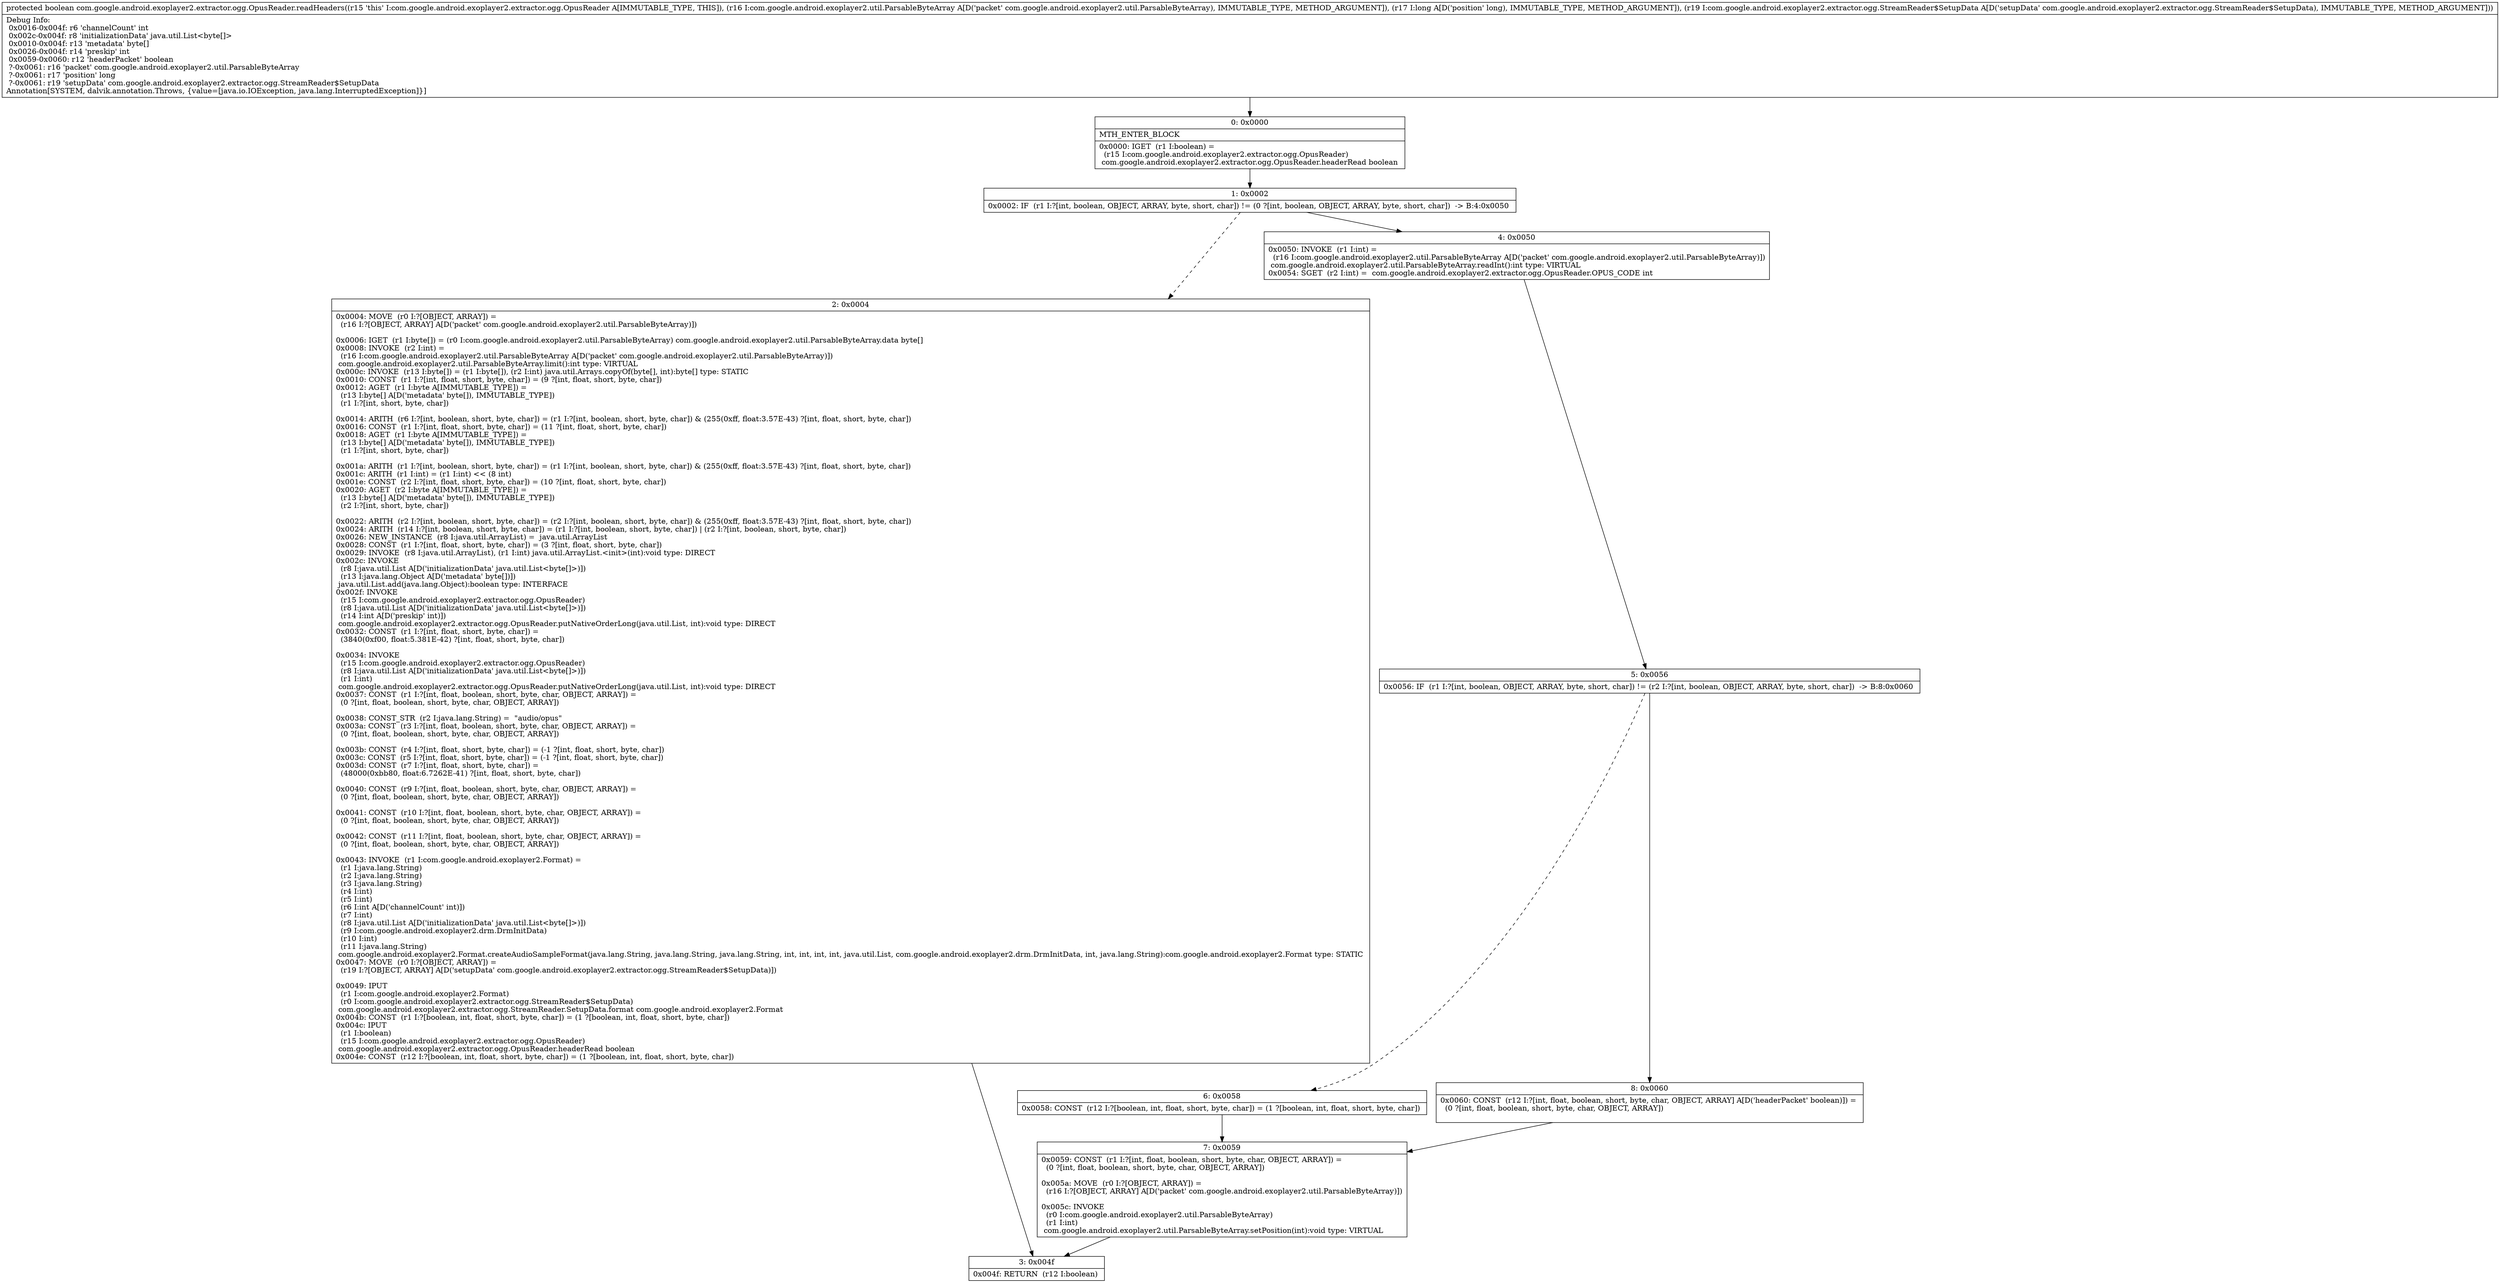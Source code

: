 digraph "CFG forcom.google.android.exoplayer2.extractor.ogg.OpusReader.readHeaders(Lcom\/google\/android\/exoplayer2\/util\/ParsableByteArray;JLcom\/google\/android\/exoplayer2\/extractor\/ogg\/StreamReader$SetupData;)Z" {
Node_0 [shape=record,label="{0\:\ 0x0000|MTH_ENTER_BLOCK\l|0x0000: IGET  (r1 I:boolean) = \l  (r15 I:com.google.android.exoplayer2.extractor.ogg.OpusReader)\l com.google.android.exoplayer2.extractor.ogg.OpusReader.headerRead boolean \l}"];
Node_1 [shape=record,label="{1\:\ 0x0002|0x0002: IF  (r1 I:?[int, boolean, OBJECT, ARRAY, byte, short, char]) != (0 ?[int, boolean, OBJECT, ARRAY, byte, short, char])  \-\> B:4:0x0050 \l}"];
Node_2 [shape=record,label="{2\:\ 0x0004|0x0004: MOVE  (r0 I:?[OBJECT, ARRAY]) = \l  (r16 I:?[OBJECT, ARRAY] A[D('packet' com.google.android.exoplayer2.util.ParsableByteArray)])\l \l0x0006: IGET  (r1 I:byte[]) = (r0 I:com.google.android.exoplayer2.util.ParsableByteArray) com.google.android.exoplayer2.util.ParsableByteArray.data byte[] \l0x0008: INVOKE  (r2 I:int) = \l  (r16 I:com.google.android.exoplayer2.util.ParsableByteArray A[D('packet' com.google.android.exoplayer2.util.ParsableByteArray)])\l com.google.android.exoplayer2.util.ParsableByteArray.limit():int type: VIRTUAL \l0x000c: INVOKE  (r13 I:byte[]) = (r1 I:byte[]), (r2 I:int) java.util.Arrays.copyOf(byte[], int):byte[] type: STATIC \l0x0010: CONST  (r1 I:?[int, float, short, byte, char]) = (9 ?[int, float, short, byte, char]) \l0x0012: AGET  (r1 I:byte A[IMMUTABLE_TYPE]) = \l  (r13 I:byte[] A[D('metadata' byte[]), IMMUTABLE_TYPE])\l  (r1 I:?[int, short, byte, char])\l \l0x0014: ARITH  (r6 I:?[int, boolean, short, byte, char]) = (r1 I:?[int, boolean, short, byte, char]) & (255(0xff, float:3.57E\-43) ?[int, float, short, byte, char]) \l0x0016: CONST  (r1 I:?[int, float, short, byte, char]) = (11 ?[int, float, short, byte, char]) \l0x0018: AGET  (r1 I:byte A[IMMUTABLE_TYPE]) = \l  (r13 I:byte[] A[D('metadata' byte[]), IMMUTABLE_TYPE])\l  (r1 I:?[int, short, byte, char])\l \l0x001a: ARITH  (r1 I:?[int, boolean, short, byte, char]) = (r1 I:?[int, boolean, short, byte, char]) & (255(0xff, float:3.57E\-43) ?[int, float, short, byte, char]) \l0x001c: ARITH  (r1 I:int) = (r1 I:int) \<\< (8 int) \l0x001e: CONST  (r2 I:?[int, float, short, byte, char]) = (10 ?[int, float, short, byte, char]) \l0x0020: AGET  (r2 I:byte A[IMMUTABLE_TYPE]) = \l  (r13 I:byte[] A[D('metadata' byte[]), IMMUTABLE_TYPE])\l  (r2 I:?[int, short, byte, char])\l \l0x0022: ARITH  (r2 I:?[int, boolean, short, byte, char]) = (r2 I:?[int, boolean, short, byte, char]) & (255(0xff, float:3.57E\-43) ?[int, float, short, byte, char]) \l0x0024: ARITH  (r14 I:?[int, boolean, short, byte, char]) = (r1 I:?[int, boolean, short, byte, char]) \| (r2 I:?[int, boolean, short, byte, char]) \l0x0026: NEW_INSTANCE  (r8 I:java.util.ArrayList) =  java.util.ArrayList \l0x0028: CONST  (r1 I:?[int, float, short, byte, char]) = (3 ?[int, float, short, byte, char]) \l0x0029: INVOKE  (r8 I:java.util.ArrayList), (r1 I:int) java.util.ArrayList.\<init\>(int):void type: DIRECT \l0x002c: INVOKE  \l  (r8 I:java.util.List A[D('initializationData' java.util.List\<byte[]\>)])\l  (r13 I:java.lang.Object A[D('metadata' byte[])])\l java.util.List.add(java.lang.Object):boolean type: INTERFACE \l0x002f: INVOKE  \l  (r15 I:com.google.android.exoplayer2.extractor.ogg.OpusReader)\l  (r8 I:java.util.List A[D('initializationData' java.util.List\<byte[]\>)])\l  (r14 I:int A[D('preskip' int)])\l com.google.android.exoplayer2.extractor.ogg.OpusReader.putNativeOrderLong(java.util.List, int):void type: DIRECT \l0x0032: CONST  (r1 I:?[int, float, short, byte, char]) = \l  (3840(0xf00, float:5.381E\-42) ?[int, float, short, byte, char])\l \l0x0034: INVOKE  \l  (r15 I:com.google.android.exoplayer2.extractor.ogg.OpusReader)\l  (r8 I:java.util.List A[D('initializationData' java.util.List\<byte[]\>)])\l  (r1 I:int)\l com.google.android.exoplayer2.extractor.ogg.OpusReader.putNativeOrderLong(java.util.List, int):void type: DIRECT \l0x0037: CONST  (r1 I:?[int, float, boolean, short, byte, char, OBJECT, ARRAY]) = \l  (0 ?[int, float, boolean, short, byte, char, OBJECT, ARRAY])\l \l0x0038: CONST_STR  (r2 I:java.lang.String) =  \"audio\/opus\" \l0x003a: CONST  (r3 I:?[int, float, boolean, short, byte, char, OBJECT, ARRAY]) = \l  (0 ?[int, float, boolean, short, byte, char, OBJECT, ARRAY])\l \l0x003b: CONST  (r4 I:?[int, float, short, byte, char]) = (\-1 ?[int, float, short, byte, char]) \l0x003c: CONST  (r5 I:?[int, float, short, byte, char]) = (\-1 ?[int, float, short, byte, char]) \l0x003d: CONST  (r7 I:?[int, float, short, byte, char]) = \l  (48000(0xbb80, float:6.7262E\-41) ?[int, float, short, byte, char])\l \l0x0040: CONST  (r9 I:?[int, float, boolean, short, byte, char, OBJECT, ARRAY]) = \l  (0 ?[int, float, boolean, short, byte, char, OBJECT, ARRAY])\l \l0x0041: CONST  (r10 I:?[int, float, boolean, short, byte, char, OBJECT, ARRAY]) = \l  (0 ?[int, float, boolean, short, byte, char, OBJECT, ARRAY])\l \l0x0042: CONST  (r11 I:?[int, float, boolean, short, byte, char, OBJECT, ARRAY]) = \l  (0 ?[int, float, boolean, short, byte, char, OBJECT, ARRAY])\l \l0x0043: INVOKE  (r1 I:com.google.android.exoplayer2.Format) = \l  (r1 I:java.lang.String)\l  (r2 I:java.lang.String)\l  (r3 I:java.lang.String)\l  (r4 I:int)\l  (r5 I:int)\l  (r6 I:int A[D('channelCount' int)])\l  (r7 I:int)\l  (r8 I:java.util.List A[D('initializationData' java.util.List\<byte[]\>)])\l  (r9 I:com.google.android.exoplayer2.drm.DrmInitData)\l  (r10 I:int)\l  (r11 I:java.lang.String)\l com.google.android.exoplayer2.Format.createAudioSampleFormat(java.lang.String, java.lang.String, java.lang.String, int, int, int, int, java.util.List, com.google.android.exoplayer2.drm.DrmInitData, int, java.lang.String):com.google.android.exoplayer2.Format type: STATIC \l0x0047: MOVE  (r0 I:?[OBJECT, ARRAY]) = \l  (r19 I:?[OBJECT, ARRAY] A[D('setupData' com.google.android.exoplayer2.extractor.ogg.StreamReader$SetupData)])\l \l0x0049: IPUT  \l  (r1 I:com.google.android.exoplayer2.Format)\l  (r0 I:com.google.android.exoplayer2.extractor.ogg.StreamReader$SetupData)\l com.google.android.exoplayer2.extractor.ogg.StreamReader.SetupData.format com.google.android.exoplayer2.Format \l0x004b: CONST  (r1 I:?[boolean, int, float, short, byte, char]) = (1 ?[boolean, int, float, short, byte, char]) \l0x004c: IPUT  \l  (r1 I:boolean)\l  (r15 I:com.google.android.exoplayer2.extractor.ogg.OpusReader)\l com.google.android.exoplayer2.extractor.ogg.OpusReader.headerRead boolean \l0x004e: CONST  (r12 I:?[boolean, int, float, short, byte, char]) = (1 ?[boolean, int, float, short, byte, char]) \l}"];
Node_3 [shape=record,label="{3\:\ 0x004f|0x004f: RETURN  (r12 I:boolean) \l}"];
Node_4 [shape=record,label="{4\:\ 0x0050|0x0050: INVOKE  (r1 I:int) = \l  (r16 I:com.google.android.exoplayer2.util.ParsableByteArray A[D('packet' com.google.android.exoplayer2.util.ParsableByteArray)])\l com.google.android.exoplayer2.util.ParsableByteArray.readInt():int type: VIRTUAL \l0x0054: SGET  (r2 I:int) =  com.google.android.exoplayer2.extractor.ogg.OpusReader.OPUS_CODE int \l}"];
Node_5 [shape=record,label="{5\:\ 0x0056|0x0056: IF  (r1 I:?[int, boolean, OBJECT, ARRAY, byte, short, char]) != (r2 I:?[int, boolean, OBJECT, ARRAY, byte, short, char])  \-\> B:8:0x0060 \l}"];
Node_6 [shape=record,label="{6\:\ 0x0058|0x0058: CONST  (r12 I:?[boolean, int, float, short, byte, char]) = (1 ?[boolean, int, float, short, byte, char]) \l}"];
Node_7 [shape=record,label="{7\:\ 0x0059|0x0059: CONST  (r1 I:?[int, float, boolean, short, byte, char, OBJECT, ARRAY]) = \l  (0 ?[int, float, boolean, short, byte, char, OBJECT, ARRAY])\l \l0x005a: MOVE  (r0 I:?[OBJECT, ARRAY]) = \l  (r16 I:?[OBJECT, ARRAY] A[D('packet' com.google.android.exoplayer2.util.ParsableByteArray)])\l \l0x005c: INVOKE  \l  (r0 I:com.google.android.exoplayer2.util.ParsableByteArray)\l  (r1 I:int)\l com.google.android.exoplayer2.util.ParsableByteArray.setPosition(int):void type: VIRTUAL \l}"];
Node_8 [shape=record,label="{8\:\ 0x0060|0x0060: CONST  (r12 I:?[int, float, boolean, short, byte, char, OBJECT, ARRAY] A[D('headerPacket' boolean)]) = \l  (0 ?[int, float, boolean, short, byte, char, OBJECT, ARRAY])\l \l}"];
MethodNode[shape=record,label="{protected boolean com.google.android.exoplayer2.extractor.ogg.OpusReader.readHeaders((r15 'this' I:com.google.android.exoplayer2.extractor.ogg.OpusReader A[IMMUTABLE_TYPE, THIS]), (r16 I:com.google.android.exoplayer2.util.ParsableByteArray A[D('packet' com.google.android.exoplayer2.util.ParsableByteArray), IMMUTABLE_TYPE, METHOD_ARGUMENT]), (r17 I:long A[D('position' long), IMMUTABLE_TYPE, METHOD_ARGUMENT]), (r19 I:com.google.android.exoplayer2.extractor.ogg.StreamReader$SetupData A[D('setupData' com.google.android.exoplayer2.extractor.ogg.StreamReader$SetupData), IMMUTABLE_TYPE, METHOD_ARGUMENT]))  | Debug Info:\l  0x0016\-0x004f: r6 'channelCount' int\l  0x002c\-0x004f: r8 'initializationData' java.util.List\<byte[]\>\l  0x0010\-0x004f: r13 'metadata' byte[]\l  0x0026\-0x004f: r14 'preskip' int\l  0x0059\-0x0060: r12 'headerPacket' boolean\l  ?\-0x0061: r16 'packet' com.google.android.exoplayer2.util.ParsableByteArray\l  ?\-0x0061: r17 'position' long\l  ?\-0x0061: r19 'setupData' com.google.android.exoplayer2.extractor.ogg.StreamReader$SetupData\lAnnotation[SYSTEM, dalvik.annotation.Throws, \{value=[java.io.IOException, java.lang.InterruptedException]\}]\l}"];
MethodNode -> Node_0;
Node_0 -> Node_1;
Node_1 -> Node_2[style=dashed];
Node_1 -> Node_4;
Node_2 -> Node_3;
Node_4 -> Node_5;
Node_5 -> Node_6[style=dashed];
Node_5 -> Node_8;
Node_6 -> Node_7;
Node_7 -> Node_3;
Node_8 -> Node_7;
}

